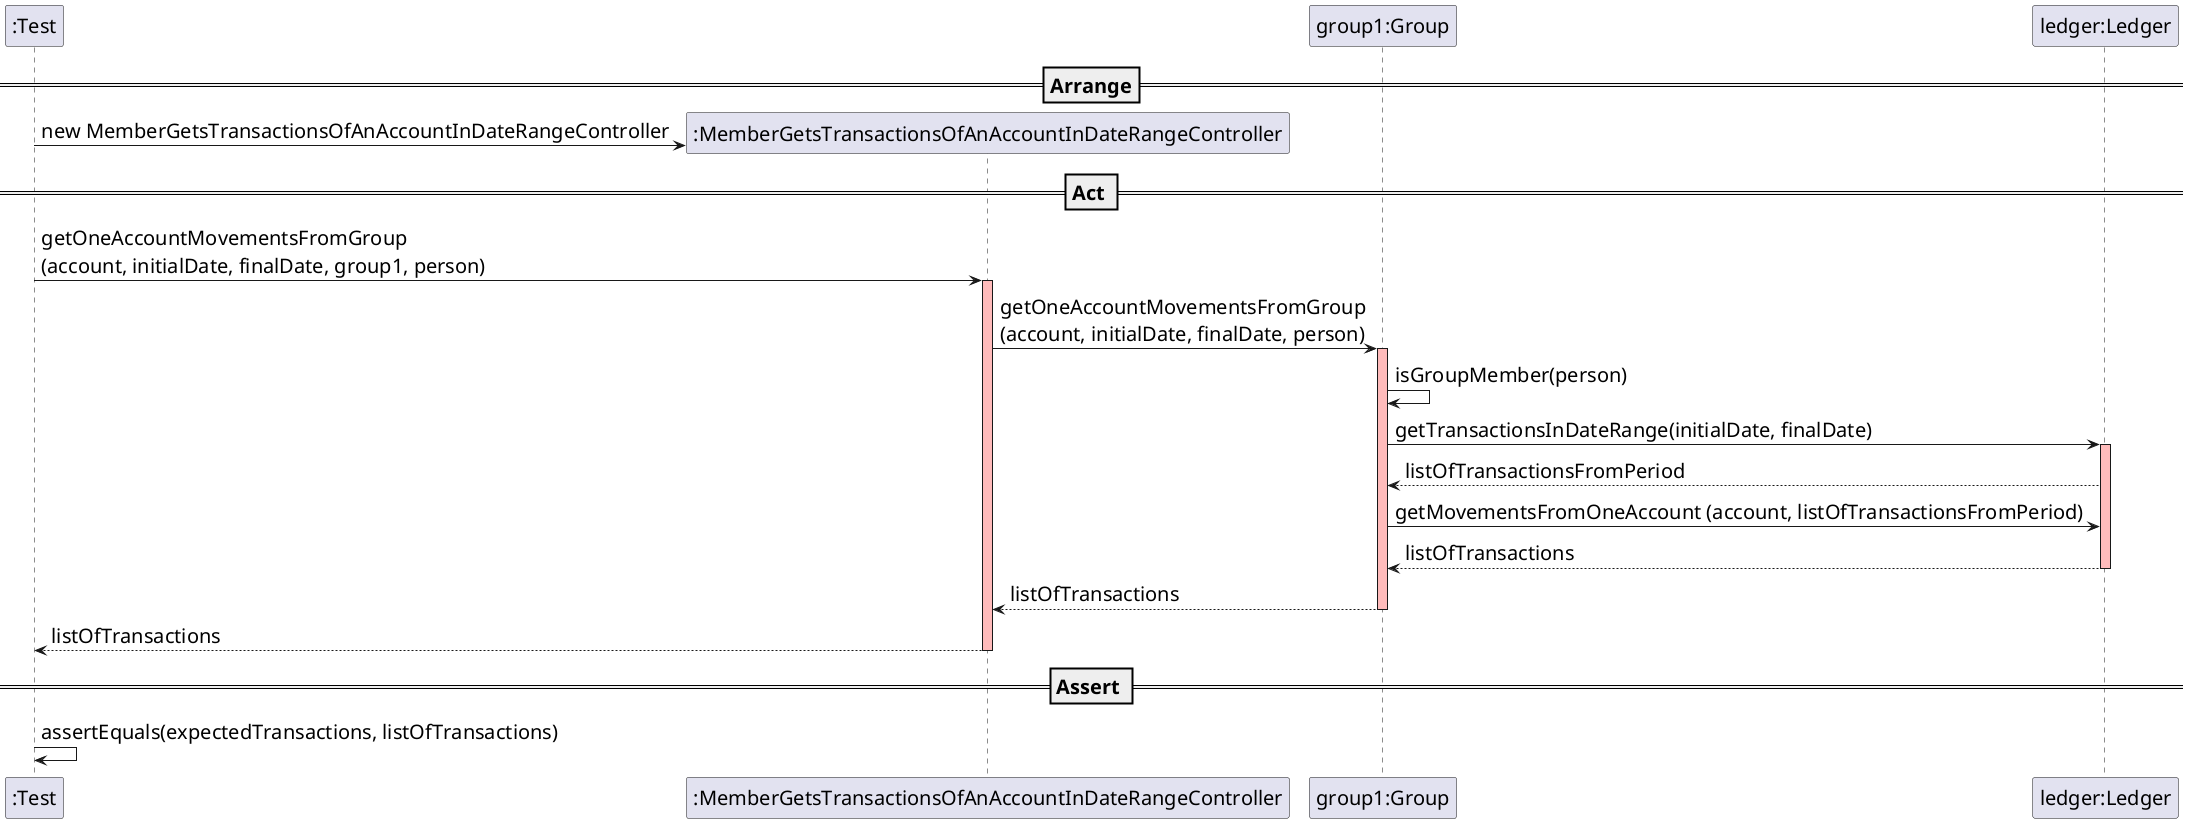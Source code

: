 @startuml

skinparam DefaultFontSize 20

create ":Test"

==Arrange==

create ":MemberGetsTransactionsOfAnAccountInDateRangeController"
":Test" -> ":MemberGetsTransactionsOfAnAccountInDateRangeController" : new MemberGetsTransactionsOfAnAccountInDateRangeController

participant "group1:Group"

participant "ledger:Ledger"
deactivate ":MemberGetsTransactionsOfAnAccountInDateRangeController" #FFBBBB

== Act ==

":Test" -> ":MemberGetsTransactionsOfAnAccountInDateRangeController" : getOneAccountMovementsFromGroup\n(account, initialDate, finalDate, group1, person)
activate ":MemberGetsTransactionsOfAnAccountInDateRangeController" #FFBBBB
":MemberGetsTransactionsOfAnAccountInDateRangeController" -> "group1:Group" : getOneAccountMovementsFromGroup\n(account, initialDate, finalDate, person)
activate "group1:Group" #FFBBBB

"group1:Group" -> "group1:Group" : isGroupMember(person)

"group1:Group" -> "ledger:Ledger" : getTransactionsInDateRange(initialDate, finalDate)
activate "ledger:Ledger" #FFBBBB
"ledger:Ledger" --> "group1:Group" : listOfTransactionsFromPeriod

"group1:Group" -> "ledger:Ledger" : getMovementsFromOneAccount (account, listOfTransactionsFromPeriod)
"ledger:Ledger" --> "group1:Group" : listOfTransactions
deactivate "ledger:Ledger" #FFBBBB
"group1:Group" --> ":MemberGetsTransactionsOfAnAccountInDateRangeController" : listOfTransactions
deactivate "group1:Group" #FFBBBB
":MemberGetsTransactionsOfAnAccountInDateRangeController" --> ":Test" : listOfTransactions
deactivate ":MemberGetsTransactionsOfAnAccountInDateRangeController" #FFBBBB

== Assert ==

":Test" -> ":Test" : assertEquals(expectedTransactions, listOfTransactions)

@enduml